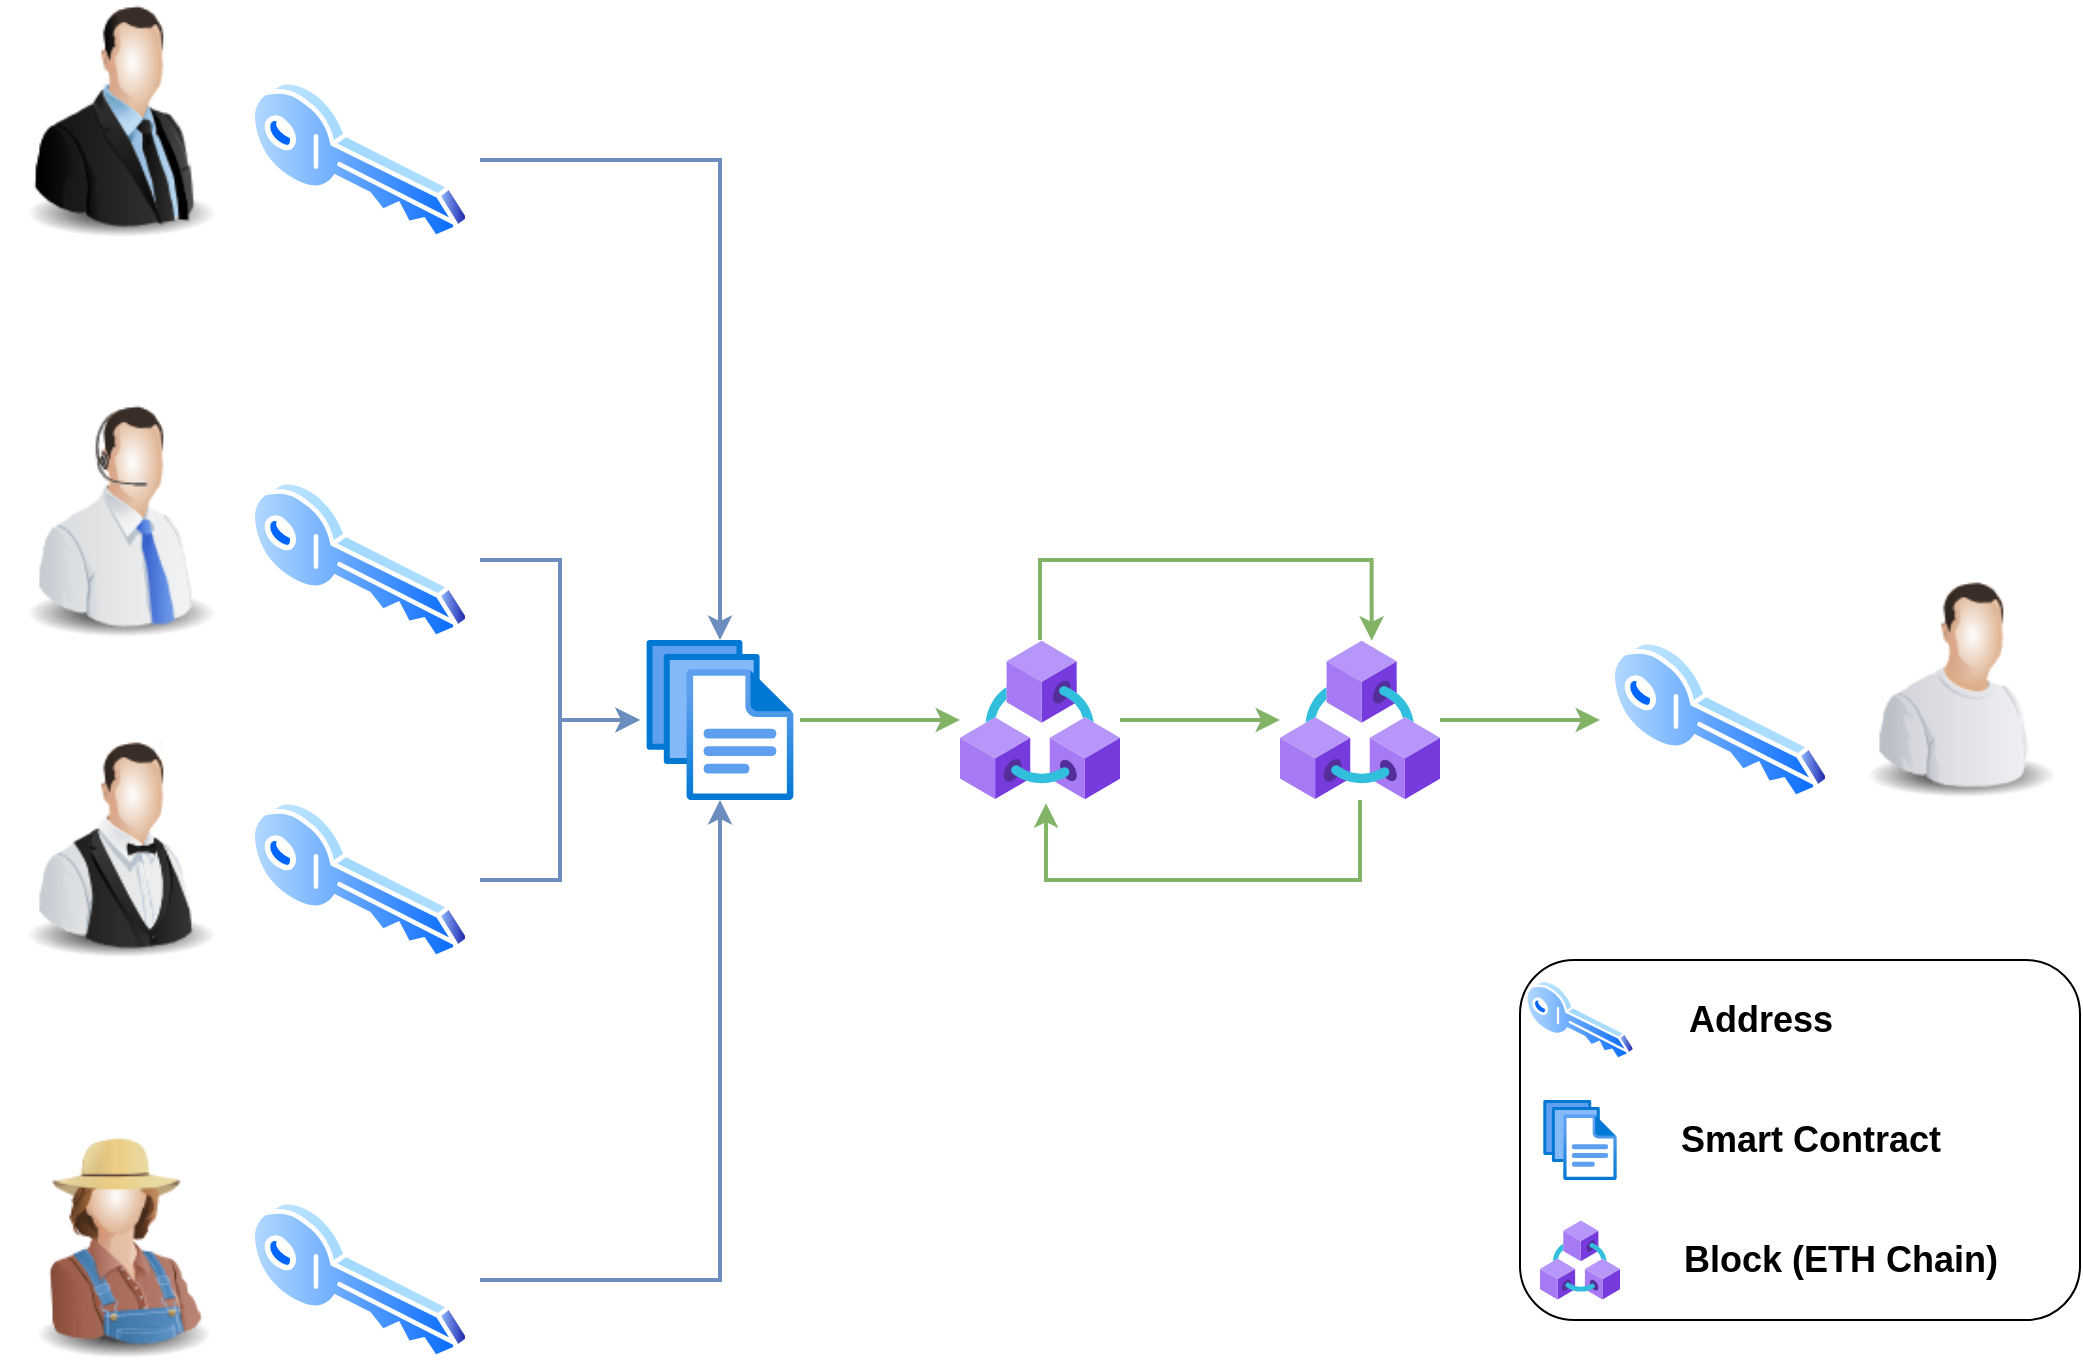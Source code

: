 <mxfile version="21.2.1" type="github">
  <diagram name="Page-1" id="IOx3L2gT1lAjid3hQ-a9">
    <mxGraphModel dx="1257" dy="634" grid="1" gridSize="10" guides="1" tooltips="1" connect="1" arrows="1" fold="1" page="1" pageScale="1" pageWidth="1169" pageHeight="827" math="0" shadow="0">
      <root>
        <mxCell id="0" />
        <mxCell id="1" parent="0" />
        <mxCell id="MqbVAJrmVxTxifl1eM4A-1" value="" style="image;html=1;image=img/lib/clip_art/people/Suit_Man_128x128.png" parent="1" vertex="1">
          <mxGeometry x="80" y="80" width="120" height="120" as="geometry" />
        </mxCell>
        <mxCell id="-Np9GkB7kijbRWwin-eq-14" style="edgeStyle=orthogonalEdgeStyle;rounded=0;orthogonalLoop=1;jettySize=auto;html=1;strokeWidth=2;fillColor=#dae8fc;strokeColor=#6c8ebf;" edge="1" parent="1" source="MqbVAJrmVxTxifl1eM4A-2" target="-Np9GkB7kijbRWwin-eq-7">
          <mxGeometry relative="1" as="geometry" />
        </mxCell>
        <mxCell id="MqbVAJrmVxTxifl1eM4A-2" value="" style="image;perimeter=ellipsePerimeter;html=1;align=center;shadow=0;dashed=0;spacingTop=3;image=img/lib/active_directory/key.svg;" parent="1" vertex="1">
          <mxGeometry x="200" y="120" width="120" height="80" as="geometry" />
        </mxCell>
        <mxCell id="-Np9GkB7kijbRWwin-eq-1" value="" style="image;html=1;image=img/lib/clip_art/people/Telesales_Man_128x128.png;aspect=fixed;" vertex="1" parent="1">
          <mxGeometry x="80" y="280" width="120" height="120" as="geometry" />
        </mxCell>
        <mxCell id="-Np9GkB7kijbRWwin-eq-11" style="edgeStyle=orthogonalEdgeStyle;rounded=0;orthogonalLoop=1;jettySize=auto;html=1;strokeWidth=2;fillColor=#dae8fc;strokeColor=#6c8ebf;" edge="1" parent="1" source="-Np9GkB7kijbRWwin-eq-2" target="-Np9GkB7kijbRWwin-eq-7">
          <mxGeometry relative="1" as="geometry" />
        </mxCell>
        <mxCell id="-Np9GkB7kijbRWwin-eq-2" value="" style="image;perimeter=ellipsePerimeter;html=1;align=center;shadow=0;dashed=0;spacingTop=3;image=img/lib/active_directory/key.svg;" vertex="1" parent="1">
          <mxGeometry x="200" y="320" width="120" height="80" as="geometry" />
        </mxCell>
        <mxCell id="-Np9GkB7kijbRWwin-eq-3" value="" style="image;html=1;image=img/lib/clip_art/people/Waiter_128x128.png" vertex="1" parent="1">
          <mxGeometry x="80" y="440" width="120" height="120" as="geometry" />
        </mxCell>
        <mxCell id="-Np9GkB7kijbRWwin-eq-10" style="edgeStyle=orthogonalEdgeStyle;rounded=0;orthogonalLoop=1;jettySize=auto;html=1;strokeWidth=2;fillColor=#dae8fc;strokeColor=#6c8ebf;" edge="1" parent="1" source="-Np9GkB7kijbRWwin-eq-4" target="-Np9GkB7kijbRWwin-eq-7">
          <mxGeometry relative="1" as="geometry" />
        </mxCell>
        <mxCell id="-Np9GkB7kijbRWwin-eq-4" value="" style="image;perimeter=ellipsePerimeter;html=1;align=center;shadow=0;dashed=0;spacingTop=3;image=img/lib/active_directory/key.svg;imageBackground=none;imageBorder=none;" vertex="1" parent="1">
          <mxGeometry x="200" y="480" width="120" height="80" as="geometry" />
        </mxCell>
        <mxCell id="-Np9GkB7kijbRWwin-eq-13" style="edgeStyle=orthogonalEdgeStyle;rounded=0;orthogonalLoop=1;jettySize=auto;html=1;strokeWidth=2;fillColor=#dae8fc;strokeColor=#6c8ebf;" edge="1" parent="1" source="-Np9GkB7kijbRWwin-eq-6" target="-Np9GkB7kijbRWwin-eq-7">
          <mxGeometry relative="1" as="geometry" />
        </mxCell>
        <mxCell id="-Np9GkB7kijbRWwin-eq-6" value="" style="image;perimeter=ellipsePerimeter;html=1;align=center;shadow=0;dashed=0;spacingTop=3;image=img/lib/active_directory/key.svg;" vertex="1" parent="1">
          <mxGeometry x="200" y="680" width="120" height="80" as="geometry" />
        </mxCell>
        <mxCell id="-Np9GkB7kijbRWwin-eq-25" style="edgeStyle=orthogonalEdgeStyle;rounded=0;orthogonalLoop=1;jettySize=auto;html=1;fillColor=#d5e8d4;strokeColor=#82b366;strokeWidth=2;" edge="1" parent="1" source="-Np9GkB7kijbRWwin-eq-7" target="-Np9GkB7kijbRWwin-eq-8">
          <mxGeometry relative="1" as="geometry" />
        </mxCell>
        <mxCell id="-Np9GkB7kijbRWwin-eq-7" value="" style="image;html=1;points=[];align=center;fontSize=12;image=img/lib/azure2/general/Files.svg;" vertex="1" parent="1">
          <mxGeometry x="400" y="400" width="80" height="80" as="geometry" />
        </mxCell>
        <mxCell id="-Np9GkB7kijbRWwin-eq-17" style="edgeStyle=orthogonalEdgeStyle;rounded=0;orthogonalLoop=1;jettySize=auto;html=1;strokeWidth=2;fillColor=#d5e8d4;strokeColor=#82b366;" edge="1" parent="1" source="-Np9GkB7kijbRWwin-eq-8" target="-Np9GkB7kijbRWwin-eq-15">
          <mxGeometry relative="1" as="geometry" />
        </mxCell>
        <mxCell id="-Np9GkB7kijbRWwin-eq-24" style="edgeStyle=orthogonalEdgeStyle;rounded=0;orthogonalLoop=1;jettySize=auto;html=1;entryX=0.573;entryY=0.004;entryDx=0;entryDy=0;entryPerimeter=0;strokeWidth=2;fillColor=#d5e8d4;strokeColor=#82b366;" edge="1" parent="1" source="-Np9GkB7kijbRWwin-eq-8" target="-Np9GkB7kijbRWwin-eq-15">
          <mxGeometry relative="1" as="geometry">
            <Array as="points">
              <mxPoint x="600" y="360" />
              <mxPoint x="766" y="360" />
            </Array>
          </mxGeometry>
        </mxCell>
        <mxCell id="-Np9GkB7kijbRWwin-eq-8" value="" style="image;aspect=fixed;html=1;points=[];align=center;fontSize=12;image=img/lib/azure2/blockchain/Azure_Blockchain_Service.svg;" vertex="1" parent="1">
          <mxGeometry x="560" y="400" width="80" height="80" as="geometry" />
        </mxCell>
        <mxCell id="-Np9GkB7kijbRWwin-eq-19" style="edgeStyle=orthogonalEdgeStyle;rounded=0;orthogonalLoop=1;jettySize=auto;html=1;entryX=0.538;entryY=1.021;entryDx=0;entryDy=0;entryPerimeter=0;fillColor=#d5e8d4;strokeColor=#82b366;strokeWidth=2;" edge="1" parent="1" source="-Np9GkB7kijbRWwin-eq-15" target="-Np9GkB7kijbRWwin-eq-8">
          <mxGeometry relative="1" as="geometry">
            <Array as="points">
              <mxPoint x="760" y="520" />
              <mxPoint x="603" y="520" />
            </Array>
          </mxGeometry>
        </mxCell>
        <mxCell id="-Np9GkB7kijbRWwin-eq-23" style="edgeStyle=orthogonalEdgeStyle;rounded=0;orthogonalLoop=1;jettySize=auto;html=1;entryX=0;entryY=0.5;entryDx=0;entryDy=0;strokeWidth=2;fillColor=#d5e8d4;strokeColor=#82b366;" edge="1" parent="1" source="-Np9GkB7kijbRWwin-eq-15" target="-Np9GkB7kijbRWwin-eq-22">
          <mxGeometry relative="1" as="geometry" />
        </mxCell>
        <mxCell id="-Np9GkB7kijbRWwin-eq-15" value="" style="image;aspect=fixed;html=1;points=[];align=center;fontSize=12;image=img/lib/azure2/blockchain/Azure_Blockchain_Service.svg;" vertex="1" parent="1">
          <mxGeometry x="720" y="400" width="80" height="80" as="geometry" />
        </mxCell>
        <mxCell id="-Np9GkB7kijbRWwin-eq-21" value="" style="image;html=1;image=img/lib/clip_art/people/Farmer_Woman_128x128.png" vertex="1" parent="1">
          <mxGeometry x="80" y="640" width="120" height="120" as="geometry" />
        </mxCell>
        <mxCell id="-Np9GkB7kijbRWwin-eq-22" value="" style="image;perimeter=ellipsePerimeter;html=1;align=center;shadow=0;dashed=0;spacingTop=3;image=img/lib/active_directory/key.svg;" vertex="1" parent="1">
          <mxGeometry x="880" y="400" width="120" height="80" as="geometry" />
        </mxCell>
        <mxCell id="-Np9GkB7kijbRWwin-eq-27" value="" style="rounded=1;whiteSpace=wrap;html=1;" vertex="1" parent="1">
          <mxGeometry x="840" y="560" width="280" height="180" as="geometry" />
        </mxCell>
        <mxCell id="-Np9GkB7kijbRWwin-eq-26" value="" style="image;perimeter=ellipsePerimeter;html=1;align=center;shadow=0;dashed=0;spacingTop=3;image=img/lib/active_directory/key.svg;aspect=fixed;" vertex="1" parent="1">
          <mxGeometry x="840" y="570" width="60" height="40" as="geometry" />
        </mxCell>
        <mxCell id="-Np9GkB7kijbRWwin-eq-28" value="" style="image;html=1;image=img/lib/clip_art/people/Worker_Man_128x128.png" vertex="1" parent="1">
          <mxGeometry x="1000" y="360" width="120" height="120" as="geometry" />
        </mxCell>
        <mxCell id="-Np9GkB7kijbRWwin-eq-29" value="" style="image;html=1;points=[];align=center;fontSize=12;image=img/lib/azure2/general/Files.svg;" vertex="1" parent="1">
          <mxGeometry x="850" y="630" width="40" height="40" as="geometry" />
        </mxCell>
        <mxCell id="-Np9GkB7kijbRWwin-eq-30" value="" style="image;aspect=fixed;html=1;points=[];align=center;fontSize=12;image=img/lib/azure2/blockchain/Azure_Blockchain_Service.svg;" vertex="1" parent="1">
          <mxGeometry x="850" y="690" width="40" height="40" as="geometry" />
        </mxCell>
        <mxCell id="-Np9GkB7kijbRWwin-eq-31" value="Address" style="text;html=1;align=center;verticalAlign=middle;resizable=0;points=[];autosize=1;strokeColor=none;fillColor=none;fontSize=18;fontStyle=1" vertex="1" parent="1">
          <mxGeometry x="910" y="570" width="100" height="40" as="geometry" />
        </mxCell>
        <mxCell id="-Np9GkB7kijbRWwin-eq-32" value="Smart Contract" style="text;html=1;align=center;verticalAlign=middle;resizable=0;points=[];autosize=1;strokeColor=none;fillColor=none;fontSize=18;fontStyle=1" vertex="1" parent="1">
          <mxGeometry x="910" y="630" width="150" height="40" as="geometry" />
        </mxCell>
        <mxCell id="-Np9GkB7kijbRWwin-eq-33" value="Block (ETH Chain)" style="text;html=1;align=center;verticalAlign=middle;resizable=0;points=[];autosize=1;strokeColor=none;fillColor=none;fontSize=18;fontStyle=1" vertex="1" parent="1">
          <mxGeometry x="910" y="690" width="180" height="40" as="geometry" />
        </mxCell>
      </root>
    </mxGraphModel>
  </diagram>
</mxfile>
